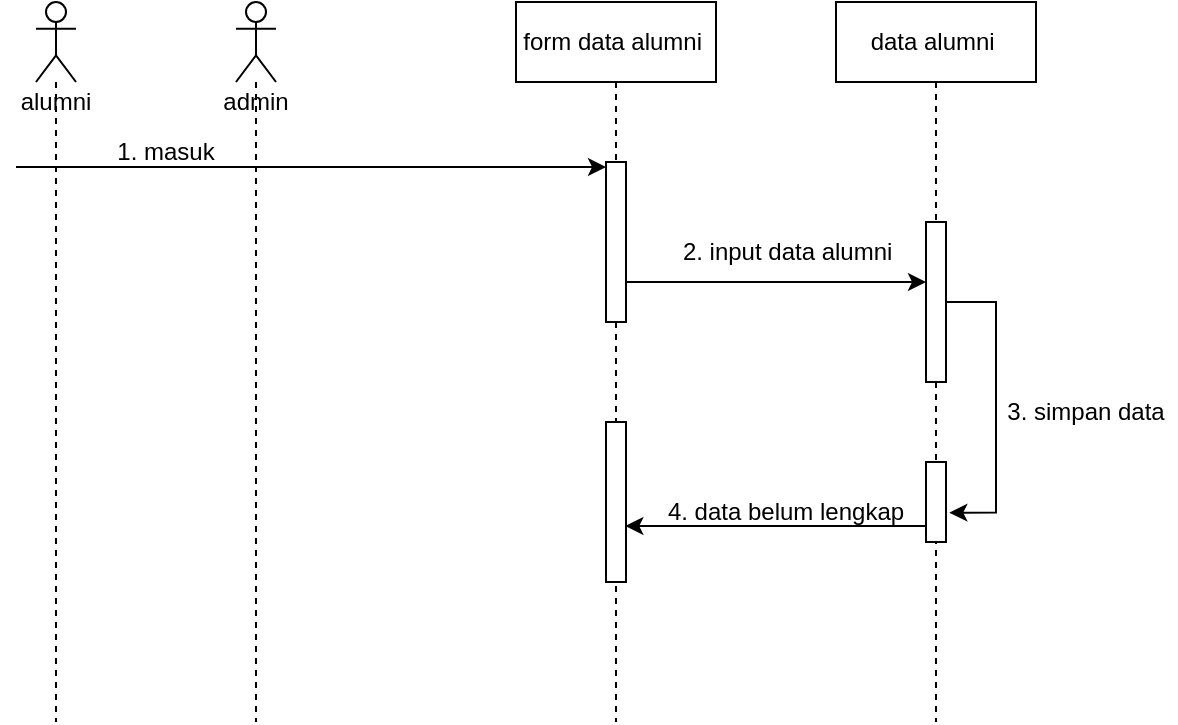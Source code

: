 <mxfile version="20.0.4" type="github">
  <diagram id="IU8xrknCbxoS3MElJnr0" name="Page-1">
    <mxGraphModel dx="690" dy="403" grid="1" gridSize="10" guides="1" tooltips="1" connect="1" arrows="1" fold="1" page="1" pageScale="1" pageWidth="850" pageHeight="1100" math="0" shadow="0">
      <root>
        <mxCell id="0" />
        <mxCell id="1" parent="0" />
        <mxCell id="v8kb-AiYh8mTfE2PVq1q-24" value="" style="endArrow=classic;html=1;rounded=0;exitX=-0.25;exitY=0.8;exitDx=0;exitDy=0;exitPerimeter=0;" edge="1" parent="1">
          <mxGeometry width="50" height="50" relative="1" as="geometry">
            <mxPoint x="527.5" y="342" as="sourcePoint" />
            <mxPoint x="374.667" y="342" as="targetPoint" />
          </mxGeometry>
        </mxCell>
        <mxCell id="v8kb-AiYh8mTfE2PVq1q-25" value="4. data belum lengkap" style="text;html=1;strokeColor=none;fillColor=none;align=center;verticalAlign=middle;whiteSpace=wrap;rounded=0;" vertex="1" parent="1">
          <mxGeometry x="380" y="320" width="150" height="30" as="geometry" />
        </mxCell>
        <mxCell id="v8kb-AiYh8mTfE2PVq1q-13" value="" style="endArrow=classic;html=1;rounded=0;" edge="1" parent="1">
          <mxGeometry width="50" height="50" relative="1" as="geometry">
            <mxPoint x="370" y="220" as="sourcePoint" />
            <mxPoint x="525" y="220" as="targetPoint" />
            <Array as="points">
              <mxPoint x="470" y="220" />
            </Array>
          </mxGeometry>
        </mxCell>
        <mxCell id="v8kb-AiYh8mTfE2PVq1q-2" value="admin" style="shape=umlLifeline;participant=umlActor;perimeter=lifelinePerimeter;whiteSpace=wrap;html=1;container=1;collapsible=0;recursiveResize=0;verticalAlign=top;spacingTop=36;outlineConnect=0;" vertex="1" parent="1">
          <mxGeometry x="180" y="80" width="20" height="360" as="geometry" />
        </mxCell>
        <mxCell id="bE2mZ68ysMoY_JBdSQC_-1" value="form data alumni&amp;nbsp;" style="shape=umlLifeline;perimeter=lifelinePerimeter;whiteSpace=wrap;html=1;container=1;collapsible=0;recursiveResize=0;outlineConnect=0;" parent="1" vertex="1">
          <mxGeometry x="320" y="80" width="100" height="360" as="geometry" />
        </mxCell>
        <mxCell id="v8kb-AiYh8mTfE2PVq1q-3" value="" style="html=1;points=[];perimeter=orthogonalPerimeter;" vertex="1" parent="bE2mZ68ysMoY_JBdSQC_-1">
          <mxGeometry x="45" y="80" width="10" height="80" as="geometry" />
        </mxCell>
        <mxCell id="v8kb-AiYh8mTfE2PVq1q-19" value="" style="html=1;points=[];perimeter=orthogonalPerimeter;" vertex="1" parent="bE2mZ68ysMoY_JBdSQC_-1">
          <mxGeometry x="45" y="210" width="10" height="80" as="geometry" />
        </mxCell>
        <mxCell id="bE2mZ68ysMoY_JBdSQC_-3" value="data alumni&amp;nbsp;" style="shape=umlLifeline;perimeter=lifelinePerimeter;whiteSpace=wrap;html=1;container=1;collapsible=0;recursiveResize=0;outlineConnect=0;" parent="1" vertex="1">
          <mxGeometry x="480" y="80" width="100" height="360" as="geometry" />
        </mxCell>
        <mxCell id="v8kb-AiYh8mTfE2PVq1q-17" value="" style="edgeStyle=orthogonalEdgeStyle;rounded=0;orthogonalLoop=1;jettySize=auto;html=1;entryX=1.167;entryY=0.633;entryDx=0;entryDy=0;entryPerimeter=0;" edge="1" parent="bE2mZ68ysMoY_JBdSQC_-3" source="v8kb-AiYh8mTfE2PVq1q-5" target="v8kb-AiYh8mTfE2PVq1q-15">
          <mxGeometry relative="1" as="geometry">
            <mxPoint x="80" y="150" as="targetPoint" />
            <Array as="points">
              <mxPoint x="80" y="150" />
              <mxPoint x="80" y="255" />
            </Array>
          </mxGeometry>
        </mxCell>
        <mxCell id="v8kb-AiYh8mTfE2PVq1q-5" value="" style="html=1;points=[];perimeter=orthogonalPerimeter;" vertex="1" parent="bE2mZ68ysMoY_JBdSQC_-3">
          <mxGeometry x="45" y="110" width="10" height="80" as="geometry" />
        </mxCell>
        <mxCell id="v8kb-AiYh8mTfE2PVq1q-15" value="" style="html=1;points=[];perimeter=orthogonalPerimeter;" vertex="1" parent="bE2mZ68ysMoY_JBdSQC_-3">
          <mxGeometry x="45" y="230" width="10" height="40" as="geometry" />
        </mxCell>
        <mxCell id="v8kb-AiYh8mTfE2PVq1q-1" value="alumni" style="shape=umlLifeline;participant=umlActor;perimeter=lifelinePerimeter;whiteSpace=wrap;html=1;container=1;collapsible=0;recursiveResize=0;verticalAlign=top;spacingTop=36;outlineConnect=0;" vertex="1" parent="1">
          <mxGeometry x="80" y="80" width="20" height="360" as="geometry" />
        </mxCell>
        <mxCell id="v8kb-AiYh8mTfE2PVq1q-6" value="" style="endArrow=classic;html=1;rounded=0;exitX=0;exitY=0.75;exitDx=0;exitDy=0;" edge="1" parent="1" source="v8kb-AiYh8mTfE2PVq1q-10" target="v8kb-AiYh8mTfE2PVq1q-3">
          <mxGeometry width="50" height="50" relative="1" as="geometry">
            <mxPoint x="70" y="160" as="sourcePoint" />
            <mxPoint x="450" y="230" as="targetPoint" />
          </mxGeometry>
        </mxCell>
        <mxCell id="v8kb-AiYh8mTfE2PVq1q-10" value="1. masuk" style="text;html=1;strokeColor=none;fillColor=none;align=center;verticalAlign=middle;whiteSpace=wrap;rounded=0;" vertex="1" parent="1">
          <mxGeometry x="70" y="140" width="150" height="30" as="geometry" />
        </mxCell>
        <mxCell id="v8kb-AiYh8mTfE2PVq1q-14" value="2. input data alumni&amp;nbsp;" style="text;html=1;strokeColor=none;fillColor=none;align=center;verticalAlign=middle;whiteSpace=wrap;rounded=0;" vertex="1" parent="1">
          <mxGeometry x="395" y="190" width="125" height="30" as="geometry" />
        </mxCell>
        <mxCell id="v8kb-AiYh8mTfE2PVq1q-23" value="3. simpan data" style="text;html=1;strokeColor=none;fillColor=none;align=center;verticalAlign=middle;whiteSpace=wrap;rounded=0;" vertex="1" parent="1">
          <mxGeometry x="560" y="270" width="90" height="30" as="geometry" />
        </mxCell>
      </root>
    </mxGraphModel>
  </diagram>
</mxfile>
